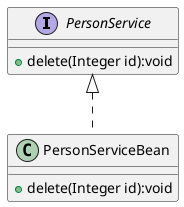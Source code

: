@startuml
'https://plantuml.com/class-diagram

interface PersonService{
    +delete(Integer id):void
}

class PersonServiceBean implements PersonService{
    +delete(Integer id):void
}


@enduml